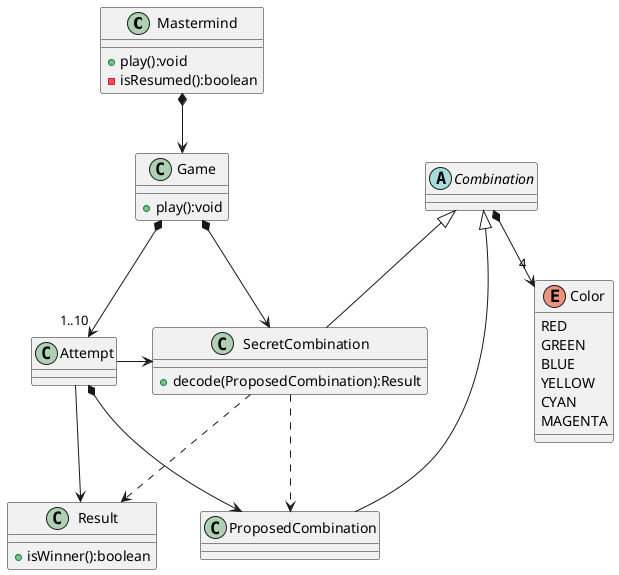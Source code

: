 @startuml mastermind

Mastermind *--> Game

class Mastermind {
    + play():void
    - isResumed():boolean
}

class Game {
    + play():void
}

Game *-> SecretCombination
Game *--> "1..10" Attempt
Attempt *--> ProposedCombination
Attempt --> Result
Attempt -> SecretCombination

Combination <|-- SecretCombination
Combination <|-- ProposedCombination

abstract Combination {}

SecretCombination ..> Result
SecretCombination ..> ProposedCombination

Combination *--> "4" Color

class SecretCombination {
    + decode(ProposedCombination):Result
}

class Result {
    + isWinner():boolean
}

enum Color {
    RED
    GREEN
    BLUE
    YELLOW
    CYAN
    MAGENTA
}

@enduml